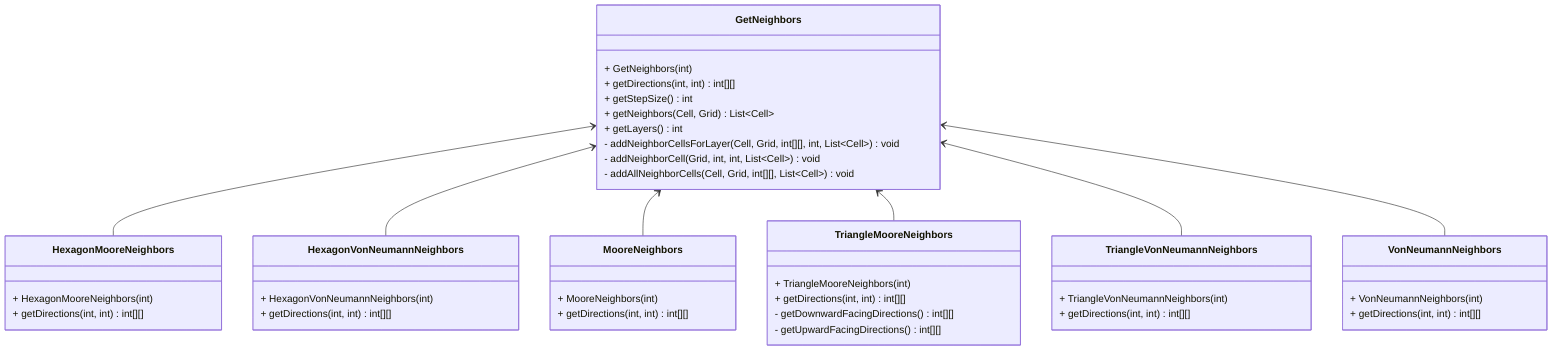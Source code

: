 classDiagram
direction BT
class GetNeighbors {
  + GetNeighbors(int) 
  + getDirections(int, int) int[][]
  + getStepSize() int
  + getNeighbors(Cell, Grid) List~Cell~
  + getLayers() int
  - addNeighborCellsForLayer(Cell, Grid, int[][], int, List~Cell~) void
  - addNeighborCell(Grid, int, int, List~Cell~) void
  - addAllNeighborCells(Cell, Grid, int[][], List~Cell~) void
}
class HexagonMooreNeighbors {
  + HexagonMooreNeighbors(int) 
  + getDirections(int, int) int[][]
}
class HexagonVonNeumannNeighbors {
  + HexagonVonNeumannNeighbors(int) 
  + getDirections(int, int) int[][]
}
class MooreNeighbors {
  + MooreNeighbors(int) 
  + getDirections(int, int) int[][]
}
class TriangleMooreNeighbors {
  + TriangleMooreNeighbors(int) 
  + getDirections(int, int) int[][]
  - getDownwardFacingDirections() int[][]
  - getUpwardFacingDirections() int[][]
}
class TriangleVonNeumannNeighbors {
  + TriangleVonNeumannNeighbors(int) 
  + getDirections(int, int) int[][]
}
class VonNeumannNeighbors {
  + VonNeumannNeighbors(int) 
  + getDirections(int, int) int[][]
}

HexagonMooreNeighbors  -->  GetNeighbors 
HexagonVonNeumannNeighbors  -->  GetNeighbors 
MooreNeighbors  -->  GetNeighbors 
TriangleMooreNeighbors  -->  GetNeighbors 
TriangleVonNeumannNeighbors  -->  GetNeighbors 
VonNeumannNeighbors  -->  GetNeighbors